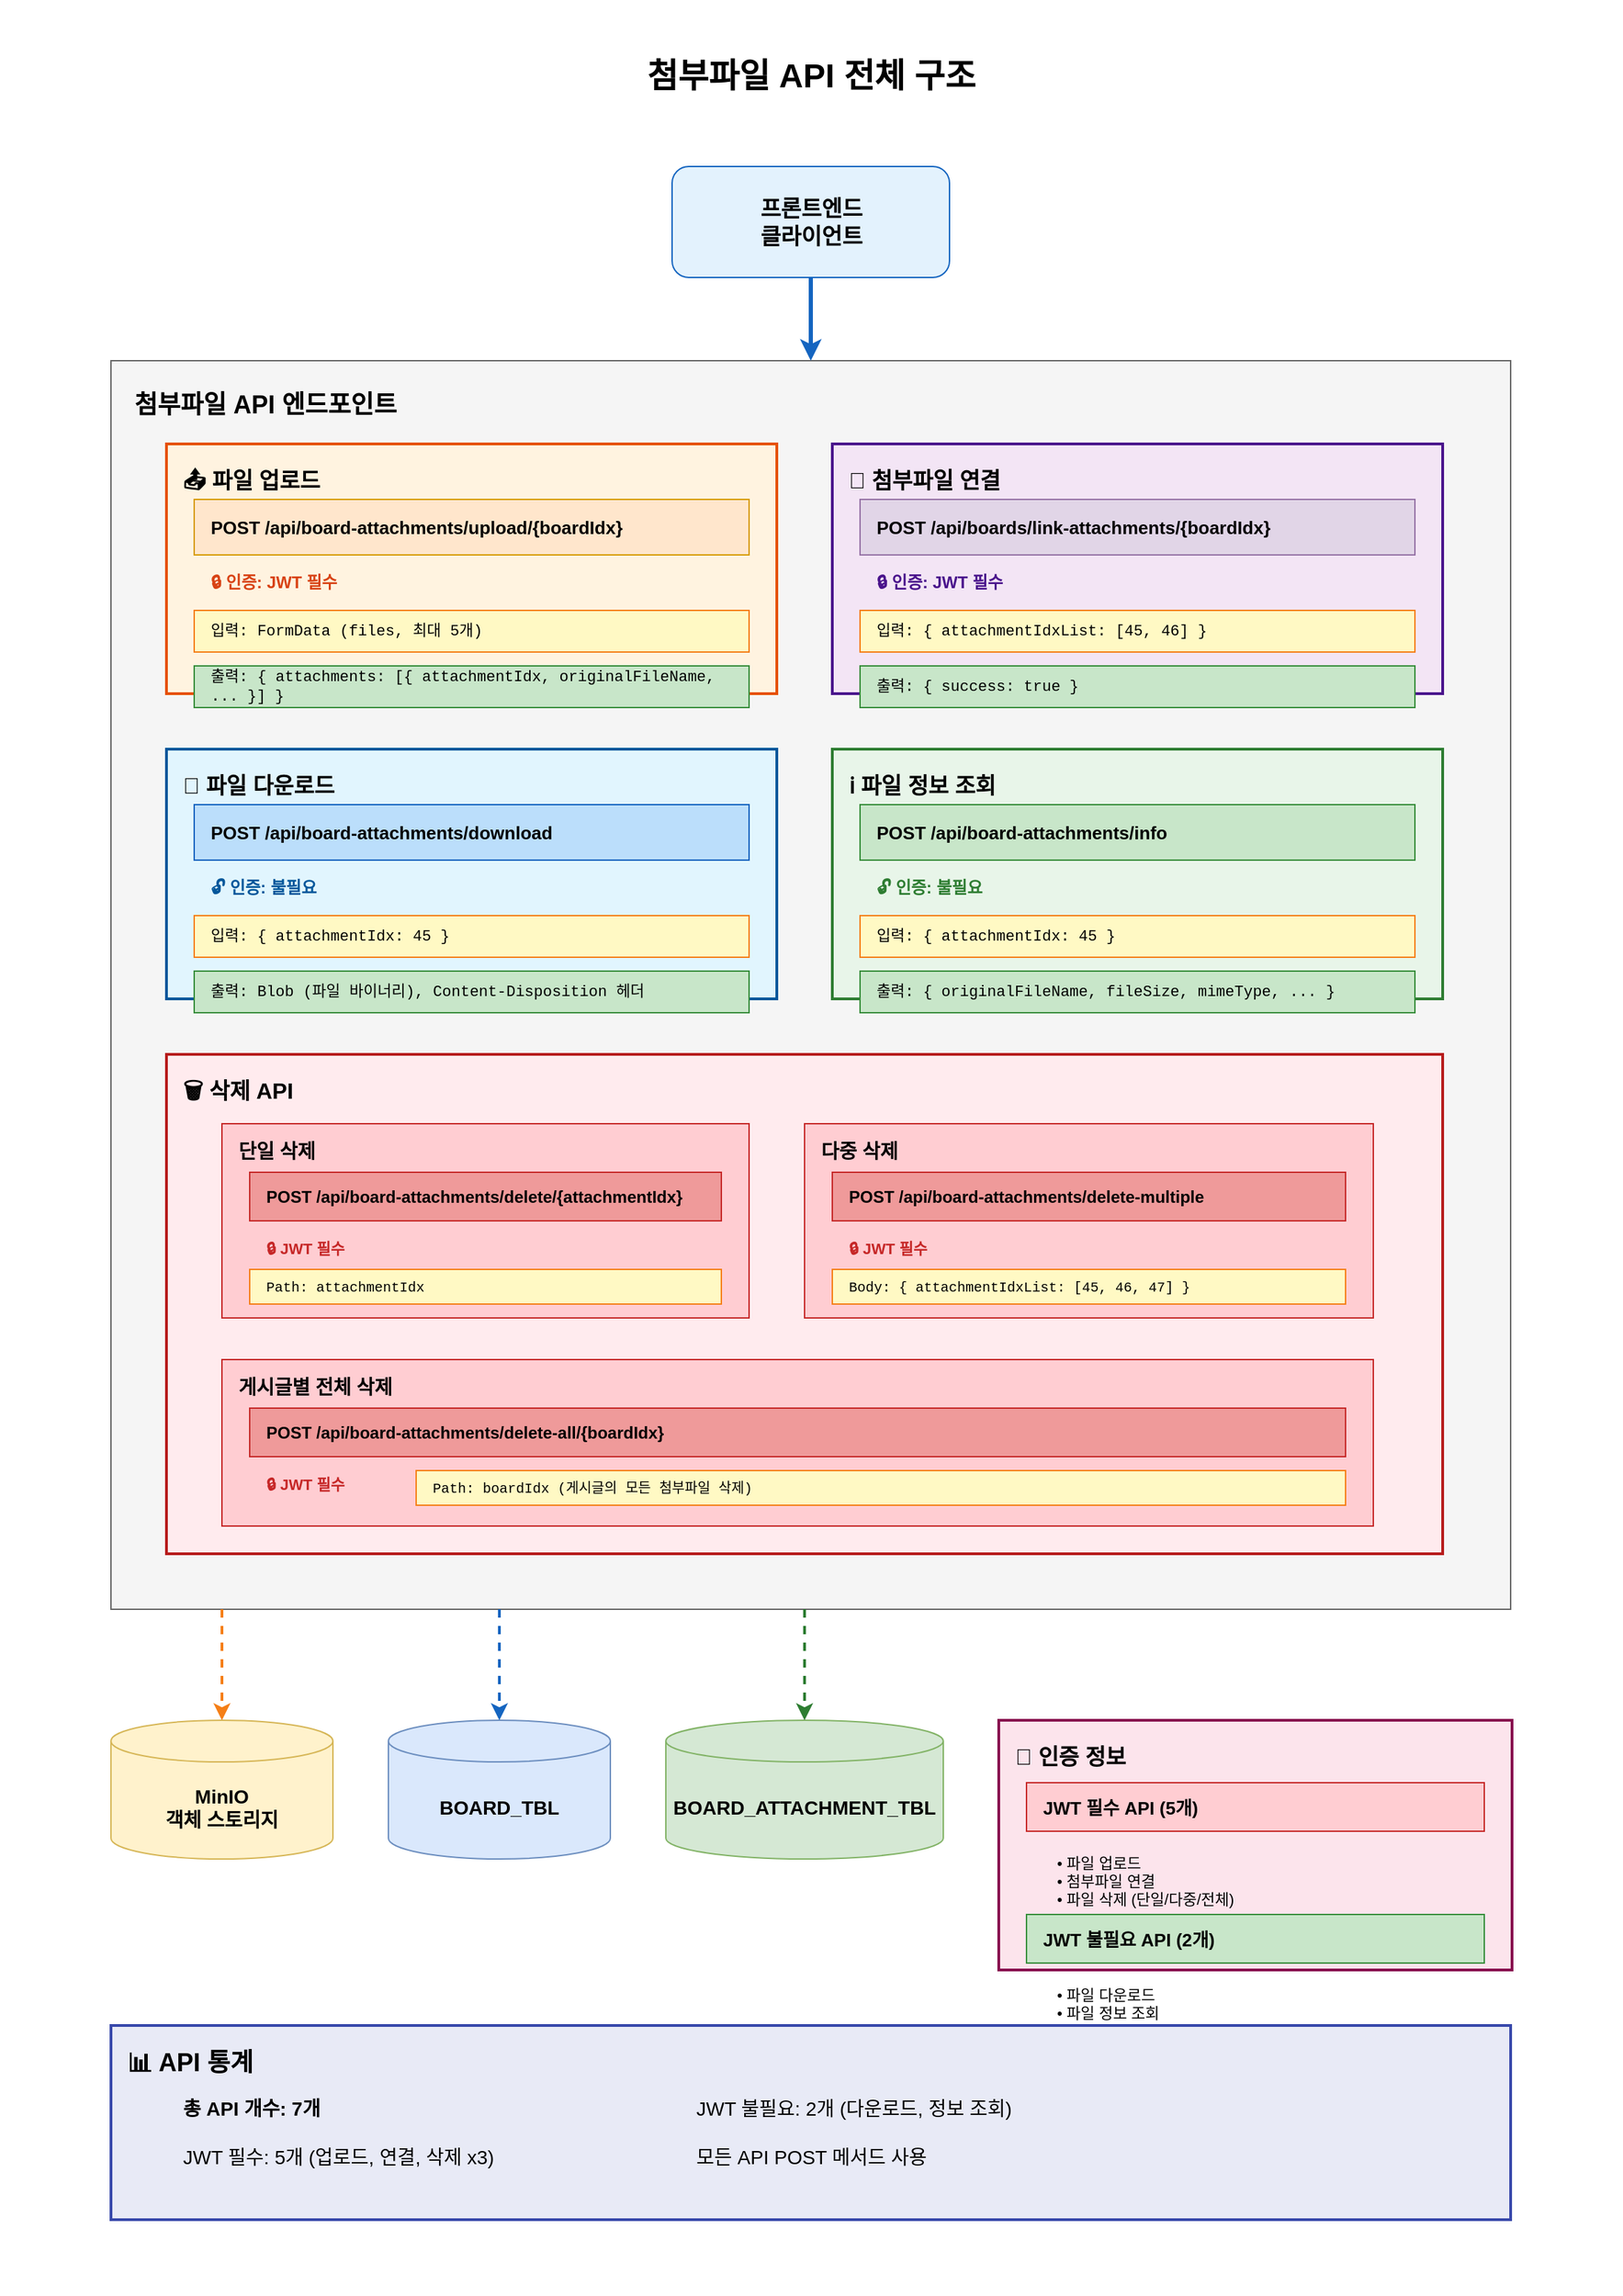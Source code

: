 <mxfile version="22.1.11" type="device">
  <diagram name="첨부파일 API 구조" id="attachment-api-diagram">
    <mxGraphModel dx="1422" dy="794" grid="1" gridSize="10" guides="1" tooltips="1" connect="1" arrows="1" fold="1" page="1" pageScale="1" pageWidth="1169" pageHeight="1654" math="0" shadow="0" background="#FFFFFF">
      <root>
        <mxCell id="0" />
        <mxCell id="1" parent="0" style="fillColor=#FFFFFF;" />
        
        <!-- 배경 -->
        <mxCell id="bg" value="" style="rounded=0;whiteSpace=wrap;html=1;fillColor=#FFFFFF;strokeColor=none;" vertex="1" parent="1">
          <mxGeometry x="0" y="0" width="1169" height="1654" as="geometry" />
        </mxCell>
        
        <!-- 제목 -->
        <mxCell id="title" value="첨부파일 API 전체 구조" style="text;html=1;strokeColor=none;fillColor=none;align=center;verticalAlign=middle;whiteSpace=wrap;rounded=0;fontSize=24;fontStyle=1;" vertex="1" parent="1">
          <mxGeometry x="334.5" y="30" width="500" height="50" as="geometry" />
        </mxCell>
        
        <!-- 클라이언트 -->
        <mxCell id="client" value="프론트엔드&#xa;클라이언트" style="rounded=1;whiteSpace=wrap;html=1;fillColor=#e3f2fd;strokeColor=#1565c0;fontStyle=1;fontSize=16;" vertex="1" parent="1">
          <mxGeometry x="484.5" y="120" width="200" height="80" as="geometry" />
        </mxCell>
        
        <!-- API 그룹 -->
        <mxCell id="api-group" value="첨부파일 API 엔드포인트" style="rounded=0;whiteSpace=wrap;html=1;fillColor=#f5f5f5;strokeColor=#666666;fontStyle=1;fontSize=18;align=left;verticalAlign=top;spacingLeft=15;spacingTop=15;" vertex="1" parent="1">
          <mxGeometry x="80" y="260" width="1009" height="900" as="geometry" />
        </mxCell>
        
        <!-- 화살표: 클라이언트 → API -->
        <mxCell id="arrow-client" style="edgeStyle=orthogonalEdgeStyle;rounded=0;orthogonalLoop=1;jettySize=auto;html=1;strokeWidth=3;strokeColor=#1565c0;" edge="1" parent="1" source="client" target="api-group">
          <mxGeometry relative="1" as="geometry" />
        </mxCell>
        
        <!-- 업로드 API -->
        <mxCell id="upload-box" value="" style="rounded=0;whiteSpace=wrap;html=1;fillColor=#fff3e0;strokeColor=#e65100;strokeWidth=2;" vertex="1" parent="1">
          <mxGeometry x="120" y="320" width="440" height="180" as="geometry" />
        </mxCell>
        
        <mxCell id="upload-title" value="📤 파일 업로드" style="text;html=1;strokeColor=none;fillColor=none;align=left;verticalAlign=top;whiteSpace=wrap;rounded=0;fontSize=16;fontStyle=1;spacingLeft=10;spacingTop=10;" vertex="1" parent="1">
          <mxGeometry x="120" y="320" width="440" height="30" as="geometry" />
        </mxCell>
        
        <mxCell id="upload-api" value="POST /api/board-attachments/upload/{boardIdx}" style="rounded=0;whiteSpace=wrap;html=1;fillColor=#ffe6cc;strokeColor=#d79b00;fontStyle=1;fontSize=13;align=left;spacingLeft=10;" vertex="1" parent="1">
          <mxGeometry x="140" y="360" width="400" height="40" as="geometry" />
        </mxCell>
        
        <mxCell id="upload-auth" value="🔒 인증: JWT 필수" style="text;html=1;strokeColor=none;fillColor=none;align=left;verticalAlign=middle;whiteSpace=wrap;rounded=0;fontSize=12;fontStyle=1;fontColor=#d84315;spacingLeft=10;" vertex="1" parent="1">
          <mxGeometry x="140" y="410" width="200" height="20" as="geometry" />
        </mxCell>
        
        <mxCell id="upload-input" value="입력: FormData (files, 최대 5개)" style="rounded=0;whiteSpace=wrap;html=1;fillColor=#fff9c4;strokeColor=#f57f17;align=left;spacingLeft=10;fontSize=11;fontFamily=Courier New;" vertex="1" parent="1">
          <mxGeometry x="140" y="440" width="400" height="30" as="geometry" />
        </mxCell>
        
        <mxCell id="upload-output" value="출력: { attachments: [{ attachmentIdx, originalFileName, ... }] }" style="rounded=0;whiteSpace=wrap;html=1;fillColor=#c8e6c9;strokeColor=#388e3c;align=left;spacingLeft=10;fontSize=11;fontFamily=Courier New;" vertex="1" parent="1">
          <mxGeometry x="140" y="480" width="400" height="30" as="geometry" />
        </mxCell>
        
        <!-- 연결 API -->
        <mxCell id="link-box" value="" style="rounded=0;whiteSpace=wrap;html=1;fillColor=#f3e5f5;strokeColor=#4a148c;strokeWidth=2;" vertex="1" parent="1">
          <mxGeometry x="600" y="320" width="440" height="180" as="geometry" />
        </mxCell>
        
        <mxCell id="link-title" value="🔗 첨부파일 연결" style="text;html=1;strokeColor=none;fillColor=none;align=left;verticalAlign=top;whiteSpace=wrap;rounded=0;fontSize=16;fontStyle=1;spacingLeft=10;spacingTop=10;" vertex="1" parent="1">
          <mxGeometry x="600" y="320" width="440" height="30" as="geometry" />
        </mxCell>
        
        <mxCell id="link-api" value="POST /api/boards/link-attachments/{boardIdx}" style="rounded=0;whiteSpace=wrap;html=1;fillColor=#e1d5e7;strokeColor=#9673a6;fontStyle=1;fontSize=13;align=left;spacingLeft=10;" vertex="1" parent="1">
          <mxGeometry x="620" y="360" width="400" height="40" as="geometry" />
        </mxCell>
        
        <mxCell id="link-auth" value="🔒 인증: JWT 필수" style="text;html=1;strokeColor=none;fillColor=none;align=left;verticalAlign=middle;whiteSpace=wrap;rounded=0;fontSize=12;fontStyle=1;fontColor=#4a148c;spacingLeft=10;" vertex="1" parent="1">
          <mxGeometry x="620" y="410" width="200" height="20" as="geometry" />
        </mxCell>
        
        <mxCell id="link-input" value="입력: { attachmentIdxList: [45, 46] }" style="rounded=0;whiteSpace=wrap;html=1;fillColor=#fff9c4;strokeColor=#f57f17;align=left;spacingLeft=10;fontSize=11;fontFamily=Courier New;" vertex="1" parent="1">
          <mxGeometry x="620" y="440" width="400" height="30" as="geometry" />
        </mxCell>
        
        <mxCell id="link-output" value="출력: { success: true }" style="rounded=0;whiteSpace=wrap;html=1;fillColor=#c8e6c9;strokeColor=#388e3c;align=left;spacingLeft=10;fontSize=11;fontFamily=Courier New;" vertex="1" parent="1">
          <mxGeometry x="620" y="480" width="400" height="30" as="geometry" />
        </mxCell>
        
        <!-- 다운로드 API -->
        <mxCell id="download-box" value="" style="rounded=0;whiteSpace=wrap;html=1;fillColor=#e1f5fe;strokeColor=#01579b;strokeWidth=2;" vertex="1" parent="1">
          <mxGeometry x="120" y="540" width="440" height="180" as="geometry" />
        </mxCell>
        
        <mxCell id="download-title" value="💾 파일 다운로드" style="text;html=1;strokeColor=none;fillColor=none;align=left;verticalAlign=top;whiteSpace=wrap;rounded=0;fontSize=16;fontStyle=1;spacingLeft=10;spacingTop=10;" vertex="1" parent="1">
          <mxGeometry x="120" y="540" width="440" height="30" as="geometry" />
        </mxCell>
        
        <mxCell id="download-api" value="POST /api/board-attachments/download" style="rounded=0;whiteSpace=wrap;html=1;fillColor=#bbdefb;strokeColor=#1565c0;fontStyle=1;fontSize=13;align=left;spacingLeft=10;" vertex="1" parent="1">
          <mxGeometry x="140" y="580" width="400" height="40" as="geometry" />
        </mxCell>
        
        <mxCell id="download-auth" value="🔓 인증: 불필요" style="text;html=1;strokeColor=none;fillColor=none;align=left;verticalAlign=middle;whiteSpace=wrap;rounded=0;fontSize=12;fontStyle=1;fontColor=#01579b;spacingLeft=10;" vertex="1" parent="1">
          <mxGeometry x="140" y="630" width="200" height="20" as="geometry" />
        </mxCell>
        
        <mxCell id="download-input" value="입력: { attachmentIdx: 45 }" style="rounded=0;whiteSpace=wrap;html=1;fillColor=#fff9c4;strokeColor=#f57f17;align=left;spacingLeft=10;fontSize=11;fontFamily=Courier New;" vertex="1" parent="1">
          <mxGeometry x="140" y="660" width="400" height="30" as="geometry" />
        </mxCell>
        
        <mxCell id="download-output" value="출력: Blob (파일 바이너리), Content-Disposition 헤더" style="rounded=0;whiteSpace=wrap;html=1;fillColor=#c8e6c9;strokeColor=#388e3c;align=left;spacingLeft=10;fontSize=11;fontFamily=Courier New;" vertex="1" parent="1">
          <mxGeometry x="140" y="700" width="400" height="30" as="geometry" />
        </mxCell>
        
        <!-- 정보 조회 API -->
        <mxCell id="info-box" value="" style="rounded=0;whiteSpace=wrap;html=1;fillColor=#e8f5e9;strokeColor=#2e7d32;strokeWidth=2;" vertex="1" parent="1">
          <mxGeometry x="600" y="540" width="440" height="180" as="geometry" />
        </mxCell>
        
        <mxCell id="info-title" value="ℹ️ 파일 정보 조회" style="text;html=1;strokeColor=none;fillColor=none;align=left;verticalAlign=top;whiteSpace=wrap;rounded=0;fontSize=16;fontStyle=1;spacingLeft=10;spacingTop=10;" vertex="1" parent="1">
          <mxGeometry x="600" y="540" width="440" height="30" as="geometry" />
        </mxCell>
        
        <mxCell id="info-api" value="POST /api/board-attachments/info" style="rounded=0;whiteSpace=wrap;html=1;fillColor=#c8e6c9;strokeColor=#388e3c;fontStyle=1;fontSize=13;align=left;spacingLeft=10;" vertex="1" parent="1">
          <mxGeometry x="620" y="580" width="400" height="40" as="geometry" />
        </mxCell>
        
        <mxCell id="info-auth" value="🔓 인증: 불필요" style="text;html=1;strokeColor=none;fillColor=none;align=left;verticalAlign=middle;whiteSpace=wrap;rounded=0;fontSize=12;fontStyle=1;fontColor=#2e7d32;spacingLeft=10;" vertex="1" parent="1">
          <mxGeometry x="620" y="630" width="200" height="20" as="geometry" />
        </mxCell>
        
        <mxCell id="info-input" value="입력: { attachmentIdx: 45 }" style="rounded=0;whiteSpace=wrap;html=1;fillColor=#fff9c4;strokeColor=#f57f17;align=left;spacingLeft=10;fontSize=11;fontFamily=Courier New;" vertex="1" parent="1">
          <mxGeometry x="620" y="660" width="400" height="30" as="geometry" />
        </mxCell>
        
        <mxCell id="info-output" value="출력: { originalFileName, fileSize, mimeType, ... }" style="rounded=0;whiteSpace=wrap;html=1;fillColor=#c8e6c9;strokeColor=#388e3c;align=left;spacingLeft=10;fontSize=11;fontFamily=Courier New;" vertex="1" parent="1">
          <mxGeometry x="620" y="700" width="400" height="30" as="geometry" />
        </mxCell>
        
        <!-- 삭제 API 그룹 -->
        <mxCell id="delete-group" value="🗑️ 삭제 API" style="rounded=0;whiteSpace=wrap;html=1;fillColor=#ffebee;strokeColor=#b71c1c;strokeWidth=2;fontStyle=1;fontSize=16;align=left;verticalAlign=top;spacingLeft=10;spacingTop=10;" vertex="1" parent="1">
          <mxGeometry x="120" y="760" width="920" height="360" as="geometry" />
        </mxCell>
        
        <!-- 단일 삭제 -->
        <mxCell id="delete1-box" value="" style="rounded=0;whiteSpace=wrap;html=1;fillColor=#ffcdd2;strokeColor=#c62828;strokeWidth=1;" vertex="1" parent="1">
          <mxGeometry x="160" y="810" width="380" height="140" as="geometry" />
        </mxCell>
        
        <mxCell id="delete1-title" value="단일 삭제" style="text;html=1;strokeColor=none;fillColor=none;align=left;verticalAlign=top;whiteSpace=wrap;rounded=0;fontSize=14;fontStyle=1;spacingLeft=10;spacingTop=5;" vertex="1" parent="1">
          <mxGeometry x="160" y="810" width="380" height="25" as="geometry" />
        </mxCell>
        
        <mxCell id="delete1-api" value="POST /api/board-attachments/delete/{attachmentIdx}" style="rounded=0;whiteSpace=wrap;html=1;fillColor=#ef9a9a;strokeColor=#c62828;fontStyle=1;fontSize=12;align=left;spacingLeft=10;" vertex="1" parent="1">
          <mxGeometry x="180" y="845" width="340" height="35" as="geometry" />
        </mxCell>
        
        <mxCell id="delete1-auth" value="🔒 JWT 필수" style="text;html=1;strokeColor=none;fillColor=none;align=left;verticalAlign=middle;whiteSpace=wrap;rounded=0;fontSize=11;fontStyle=1;fontColor=#c62828;spacingLeft=10;" vertex="1" parent="1">
          <mxGeometry x="180" y="890" width="100" height="20" as="geometry" />
        </mxCell>
        
        <mxCell id="delete1-desc" value="Path: attachmentIdx" style="rounded=0;whiteSpace=wrap;html=1;fillColor=#fff9c4;strokeColor=#f57f17;align=left;spacingLeft=10;fontSize=10;fontFamily=Courier New;" vertex="1" parent="1">
          <mxGeometry x="180" y="915" width="340" height="25" as="geometry" />
        </mxCell>
        
        <!-- 다중 삭제 -->
        <mxCell id="delete2-box" value="" style="rounded=0;whiteSpace=wrap;html=1;fillColor=#ffcdd2;strokeColor=#c62828;strokeWidth=1;" vertex="1" parent="1">
          <mxGeometry x="580" y="810" width="410" height="140" as="geometry" />
        </mxCell>
        
        <mxCell id="delete2-title" value="다중 삭제" style="text;html=1;strokeColor=none;fillColor=none;align=left;verticalAlign=top;whiteSpace=wrap;rounded=0;fontSize=14;fontStyle=1;spacingLeft=10;spacingTop=5;" vertex="1" parent="1">
          <mxGeometry x="580" y="810" width="410" height="25" as="geometry" />
        </mxCell>
        
        <mxCell id="delete2-api" value="POST /api/board-attachments/delete-multiple" style="rounded=0;whiteSpace=wrap;html=1;fillColor=#ef9a9a;strokeColor=#c62828;fontStyle=1;fontSize=12;align=left;spacingLeft=10;" vertex="1" parent="1">
          <mxGeometry x="600" y="845" width="370" height="35" as="geometry" />
        </mxCell>
        
        <mxCell id="delete2-auth" value="🔒 JWT 필수" style="text;html=1;strokeColor=none;fillColor=none;align=left;verticalAlign=middle;whiteSpace=wrap;rounded=0;fontSize=11;fontStyle=1;fontColor=#c62828;spacingLeft=10;" vertex="1" parent="1">
          <mxGeometry x="600" y="890" width="100" height="20" as="geometry" />
        </mxCell>
        
        <mxCell id="delete2-desc" value="Body: { attachmentIdxList: [45, 46, 47] }" style="rounded=0;whiteSpace=wrap;html=1;fillColor=#fff9c4;strokeColor=#f57f17;align=left;spacingLeft=10;fontSize=10;fontFamily=Courier New;" vertex="1" parent="1">
          <mxGeometry x="600" y="915" width="370" height="25" as="geometry" />
        </mxCell>
        
        <!-- 전체 삭제 -->
        <mxCell id="delete3-box" value="" style="rounded=0;whiteSpace=wrap;html=1;fillColor=#ffcdd2;strokeColor=#c62828;strokeWidth=1;" vertex="1" parent="1">
          <mxGeometry x="160" y="980" width="830" height="120" as="geometry" />
        </mxCell>
        
        <mxCell id="delete3-title" value="게시글별 전체 삭제" style="text;html=1;strokeColor=none;fillColor=none;align=left;verticalAlign=top;whiteSpace=wrap;rounded=0;fontSize=14;fontStyle=1;spacingLeft=10;spacingTop=5;" vertex="1" parent="1">
          <mxGeometry x="160" y="980" width="830" height="25" as="geometry" />
        </mxCell>
        
        <mxCell id="delete3-api" value="POST /api/board-attachments/delete-all/{boardIdx}" style="rounded=0;whiteSpace=wrap;html=1;fillColor=#ef9a9a;strokeColor=#c62828;fontStyle=1;fontSize=12;align=left;spacingLeft=10;" vertex="1" parent="1">
          <mxGeometry x="180" y="1015" width="790" height="35" as="geometry" />
        </mxCell>
        
        <mxCell id="delete3-auth" value="🔒 JWT 필수" style="text;html=1;strokeColor=none;fillColor=none;align=left;verticalAlign=middle;whiteSpace=wrap;rounded=0;fontSize=11;fontStyle=1;fontColor=#c62828;spacingLeft=10;" vertex="1" parent="1">
          <mxGeometry x="180" y="1060" width="100" height="20" as="geometry" />
        </mxCell>
        
        <mxCell id="delete3-desc" value="Path: boardIdx (게시글의 모든 첨부파일 삭제)" style="rounded=0;whiteSpace=wrap;html=1;fillColor=#fff9c4;strokeColor=#f57f17;align=left;spacingLeft=10;fontSize=10;fontFamily=Courier New;" vertex="1" parent="1">
          <mxGeometry x="300" y="1060" width="670" height="25" as="geometry" />
        </mxCell>
        
        <!-- 데이터베이스 -->
        <mxCell id="database" value="MinIO&#xa;객체 스토리지" style="shape=cylinder3;whiteSpace=wrap;html=1;boundedLbl=1;backgroundOutline=1;size=15;fillColor=#fff2cc;strokeColor=#d6b656;fontStyle=1;fontSize=14;" vertex="1" parent="1">
          <mxGeometry x="80" y="1240" width="160" height="100" as="geometry" />
        </mxCell>
        
        <mxCell id="db-board" value="BOARD_TBL" style="shape=cylinder3;whiteSpace=wrap;html=1;boundedLbl=1;backgroundOutline=1;size=15;fillColor=#dae8fc;strokeColor=#6c8ebf;fontStyle=1;fontSize=14;" vertex="1" parent="1">
          <mxGeometry x="280" y="1240" width="160" height="100" as="geometry" />
        </mxCell>
        
        <mxCell id="db-attachment" value="BOARD_ATTACHMENT_TBL" style="shape=cylinder3;whiteSpace=wrap;html=1;boundedLbl=1;backgroundOutline=1;size=15;fillColor=#d5e8d4;strokeColor=#82b366;fontStyle=1;fontSize=14;" vertex="1" parent="1">
          <mxGeometry x="480" y="1240" width="200" height="100" as="geometry" />
        </mxCell>
        
        <!-- 화살표: API → DB -->
        <mxCell id="arrow-db1" style="edgeStyle=orthogonalEdgeStyle;rounded=0;orthogonalLoop=1;jettySize=auto;html=1;strokeWidth=2;strokeColor=#f57f17;dashed=1;" edge="1" parent="1" source="api-group" target="database">
          <mxGeometry relative="1" as="geometry">
            <Array as="points">
              <mxPoint x="160" y="1200" />
            </Array>
          </mxGeometry>
        </mxCell>
        
        <mxCell id="arrow-db2" style="edgeStyle=orthogonalEdgeStyle;rounded=0;orthogonalLoop=1;jettySize=auto;html=1;strokeWidth=2;strokeColor=#1565c0;dashed=1;" edge="1" parent="1" source="api-group" target="db-board">
          <mxGeometry relative="1" as="geometry">
            <Array as="points">
              <mxPoint x="360" y="1200" />
            </Array>
          </mxGeometry>
        </mxCell>
        
        <mxCell id="arrow-db3" style="edgeStyle=orthogonalEdgeStyle;rounded=0;orthogonalLoop=1;jettySize=auto;html=1;strokeWidth=2;strokeColor=#2e7d32;dashed=1;" edge="1" parent="1" source="api-group" target="db-attachment">
          <mxGeometry relative="1" as="geometry">
            <Array as="points">
              <mxPoint x="580" y="1200" />
            </Array>
          </mxGeometry>
        </mxCell>
        
        <!-- 인증 정보 -->
        <mxCell id="auth-box" value="" style="rounded=0;whiteSpace=wrap;html=1;fillColor=#fce4ec;strokeColor=#880e4f;strokeWidth=2;" vertex="1" parent="1">
          <mxGeometry x="720" y="1240" width="370" height="180" as="geometry" />
        </mxCell>
        
        <mxCell id="auth-title" value="🔐 인증 정보" style="text;html=1;strokeColor=none;fillColor=none;align=left;verticalAlign=top;whiteSpace=wrap;rounded=0;fontSize=16;fontStyle=1;spacingLeft=10;spacingTop=10;" vertex="1" parent="1">
          <mxGeometry x="720" y="1240" width="370" height="35" as="geometry" />
        </mxCell>
        
        <mxCell id="auth-jwt" value="JWT 필수 API (5개)" style="rounded=0;whiteSpace=wrap;html=1;fillColor=#ffcdd2;strokeColor=#c62828;align=left;spacingLeft=10;fontSize=13;fontStyle=1;" vertex="1" parent="1">
          <mxGeometry x="740" y="1285" width="330" height="35" as="geometry" />
        </mxCell>
        
        <mxCell id="auth-jwt-list" value="• 파일 업로드&#xa;• 첨부파일 연결&#xa;• 파일 삭제 (단일/다중/전체)" style="text;html=1;strokeColor=none;fillColor=none;align=left;verticalAlign=top;whiteSpace=wrap;rounded=0;fontSize=11;spacingLeft=20;spacingTop=5;" vertex="1" parent="1">
          <mxGeometry x="740" y="1325" width="330" height="50" as="geometry" />
        </mxCell>
        
        <mxCell id="auth-no-jwt" value="JWT 불필요 API (2개)" style="rounded=0;whiteSpace=wrap;html=1;fillColor=#c8e6c9;strokeColor=#388e3c;align=left;spacingLeft=10;fontSize=13;fontStyle=1;" vertex="1" parent="1">
          <mxGeometry x="740" y="1380" width="330" height="35" as="geometry" />
        </mxCell>
        
        <mxCell id="auth-no-jwt-list" value="• 파일 다운로드&#xa;• 파일 정보 조회" style="text;html=1;strokeColor=none;fillColor=none;align=left;verticalAlign=top;whiteSpace=wrap;rounded=0;fontSize=11;spacingLeft=20;spacingTop=5;" vertex="1" parent="1">
          <mxGeometry x="740" y="1420" width="330" height="35" as="geometry" />
        </mxCell>
        
        <!-- 통계 정보 -->
        <mxCell id="stats-box" value="" style="rounded=0;whiteSpace=wrap;html=1;fillColor=#e8eaf6;strokeColor=#3949ab;strokeWidth=2;" vertex="1" parent="1">
          <mxGeometry x="80" y="1460" width="1009" height="140" as="geometry" />
        </mxCell>
        
        <mxCell id="stats-title" value="📊 API 통계" style="text;html=1;strokeColor=none;fillColor=none;align=left;verticalAlign=top;whiteSpace=wrap;rounded=0;fontSize=18;fontStyle=1;spacingLeft=10;spacingTop=10;" vertex="1" parent="1">
          <mxGeometry x="80" y="1460" width="1009" height="35" as="geometry" />
        </mxCell>
        
        <mxCell id="stats-1" value="총 API 개수: 7개" style="text;html=1;strokeColor=none;fillColor=none;align=left;verticalAlign=middle;whiteSpace=wrap;rounded=0;fontSize=14;fontStyle=1;spacingLeft=30;" vertex="1" parent="1">
          <mxGeometry x="100" y="1505" width="200" height="30" as="geometry" />
        </mxCell>
        
        <mxCell id="stats-2" value="JWT 필수: 5개 (업로드, 연결, 삭제 x3)" style="text;html=1;strokeColor=none;fillColor=none;align=left;verticalAlign=middle;whiteSpace=wrap;rounded=0;fontSize=14;spacingLeft=30;" vertex="1" parent="1">
          <mxGeometry x="100" y="1540" width="350" height="30" as="geometry" />
        </mxCell>
        
        <mxCell id="stats-3" value="JWT 불필요: 2개 (다운로드, 정보 조회)" style="text;html=1;strokeColor=none;fillColor=none;align=left;verticalAlign=middle;whiteSpace=wrap;rounded=0;fontSize=14;spacingLeft=30;" vertex="1" parent="1">
          <mxGeometry x="470" y="1505" width="350" height="30" as="geometry" />
        </mxCell>
        
        <mxCell id="stats-4" value="모든 API POST 메서드 사용" style="text;html=1;strokeColor=none;fillColor=none;align=left;verticalAlign=middle;whiteSpace=wrap;rounded=0;fontSize=14;spacingLeft=30;" vertex="1" parent="1">
          <mxGeometry x="470" y="1540" width="300" height="30" as="geometry" />
        </mxCell>
        
      </root>
    </mxGraphModel>
  </diagram>
</mxfile>
